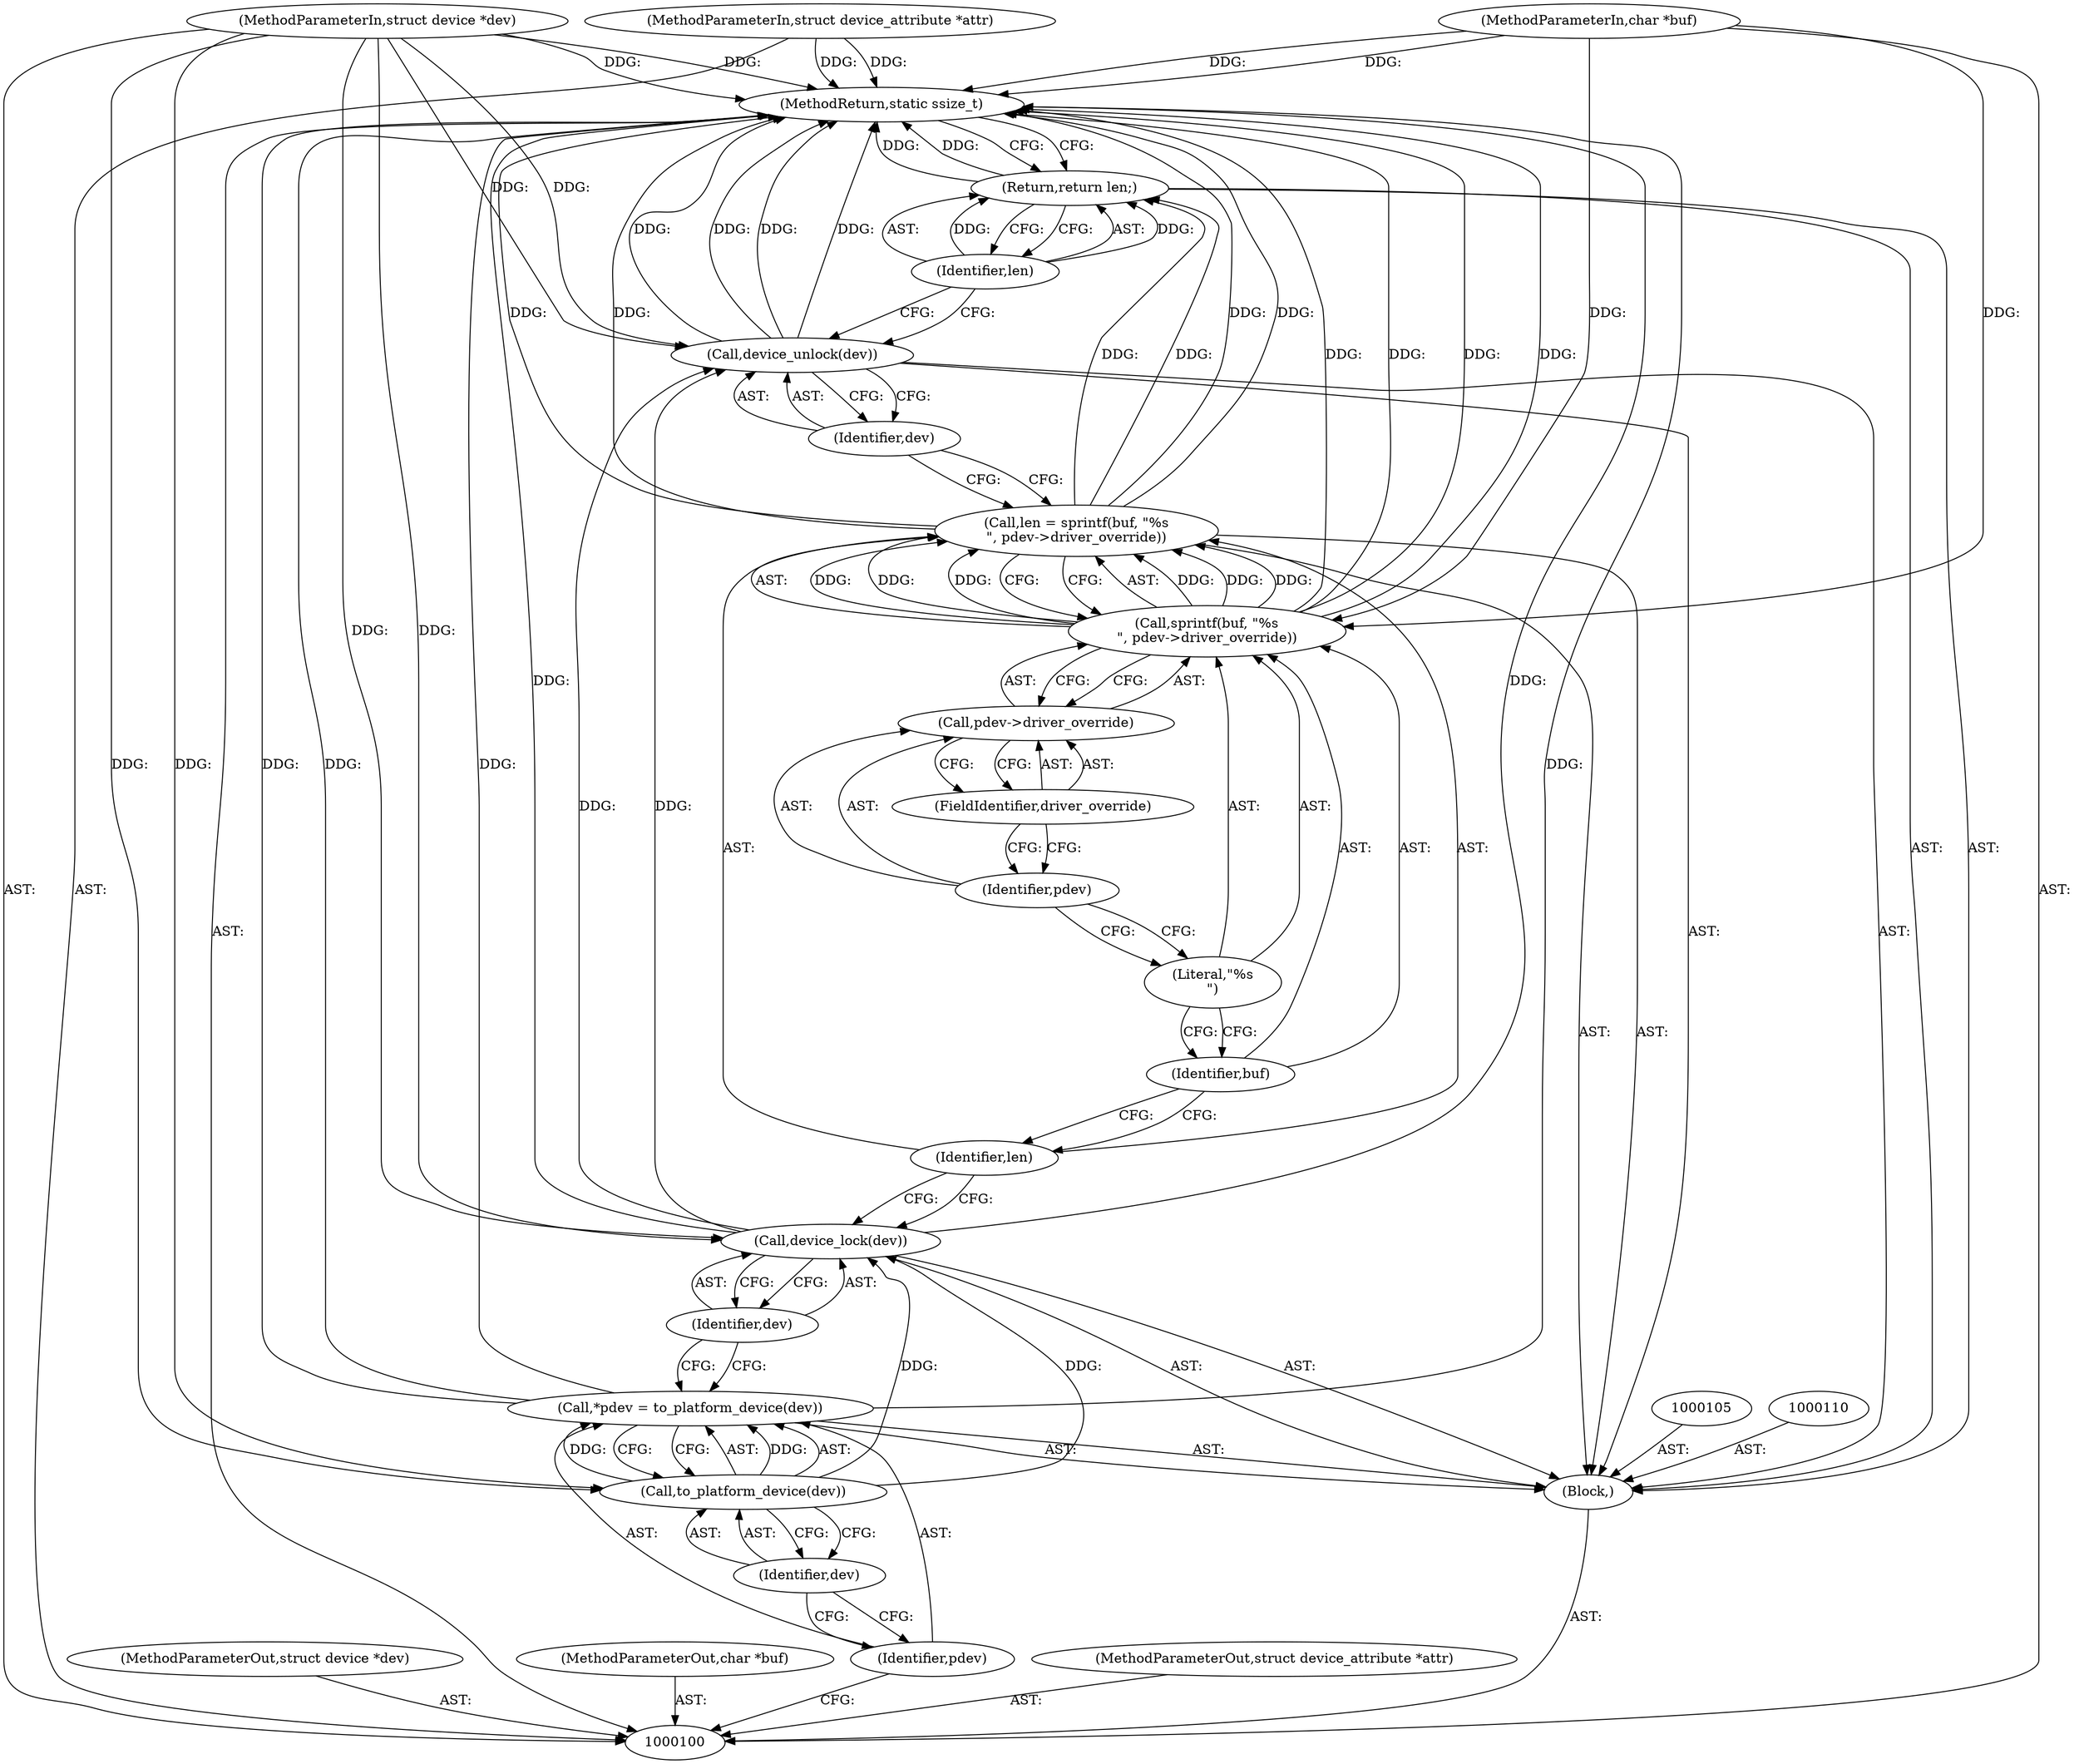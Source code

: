 digraph "0_linux_6265539776a0810b7ce6398c27866ddb9c6bd154" {
"1000125" [label="(MethodReturn,static ssize_t)"];
"1000101" [label="(MethodParameterIn,struct device *dev)"];
"1000162" [label="(MethodParameterOut,struct device *dev)"];
"1000123" [label="(Return,return len;)"];
"1000124" [label="(Identifier,len)"];
"1000103" [label="(MethodParameterIn,char *buf)"];
"1000164" [label="(MethodParameterOut,char *buf)"];
"1000102" [label="(MethodParameterIn,struct device_attribute *attr)"];
"1000163" [label="(MethodParameterOut,struct device_attribute *attr)"];
"1000104" [label="(Block,)"];
"1000106" [label="(Call,*pdev = to_platform_device(dev))"];
"1000107" [label="(Identifier,pdev)"];
"1000108" [label="(Call,to_platform_device(dev))"];
"1000109" [label="(Identifier,dev)"];
"1000111" [label="(Call,device_lock(dev))"];
"1000112" [label="(Identifier,dev)"];
"1000113" [label="(Call,len = sprintf(buf, \"%s\n\", pdev->driver_override))"];
"1000114" [label="(Identifier,len)"];
"1000116" [label="(Identifier,buf)"];
"1000117" [label="(Literal,\"%s\n\")"];
"1000118" [label="(Call,pdev->driver_override)"];
"1000119" [label="(Identifier,pdev)"];
"1000120" [label="(FieldIdentifier,driver_override)"];
"1000115" [label="(Call,sprintf(buf, \"%s\n\", pdev->driver_override))"];
"1000121" [label="(Call,device_unlock(dev))"];
"1000122" [label="(Identifier,dev)"];
"1000125" -> "1000100"  [label="AST: "];
"1000125" -> "1000123"  [label="CFG: "];
"1000106" -> "1000125"  [label="DDG: "];
"1000106" -> "1000125"  [label="DDG: "];
"1000113" -> "1000125"  [label="DDG: "];
"1000113" -> "1000125"  [label="DDG: "];
"1000103" -> "1000125"  [label="DDG: "];
"1000115" -> "1000125"  [label="DDG: "];
"1000115" -> "1000125"  [label="DDG: "];
"1000102" -> "1000125"  [label="DDG: "];
"1000121" -> "1000125"  [label="DDG: "];
"1000121" -> "1000125"  [label="DDG: "];
"1000101" -> "1000125"  [label="DDG: "];
"1000111" -> "1000125"  [label="DDG: "];
"1000123" -> "1000125"  [label="DDG: "];
"1000101" -> "1000100"  [label="AST: "];
"1000101" -> "1000125"  [label="DDG: "];
"1000101" -> "1000108"  [label="DDG: "];
"1000101" -> "1000111"  [label="DDG: "];
"1000101" -> "1000121"  [label="DDG: "];
"1000162" -> "1000100"  [label="AST: "];
"1000123" -> "1000104"  [label="AST: "];
"1000123" -> "1000124"  [label="CFG: "];
"1000124" -> "1000123"  [label="AST: "];
"1000125" -> "1000123"  [label="CFG: "];
"1000123" -> "1000125"  [label="DDG: "];
"1000124" -> "1000123"  [label="DDG: "];
"1000113" -> "1000123"  [label="DDG: "];
"1000124" -> "1000123"  [label="AST: "];
"1000124" -> "1000121"  [label="CFG: "];
"1000123" -> "1000124"  [label="CFG: "];
"1000124" -> "1000123"  [label="DDG: "];
"1000103" -> "1000100"  [label="AST: "];
"1000103" -> "1000125"  [label="DDG: "];
"1000103" -> "1000115"  [label="DDG: "];
"1000164" -> "1000100"  [label="AST: "];
"1000102" -> "1000100"  [label="AST: "];
"1000102" -> "1000125"  [label="DDG: "];
"1000163" -> "1000100"  [label="AST: "];
"1000104" -> "1000100"  [label="AST: "];
"1000105" -> "1000104"  [label="AST: "];
"1000106" -> "1000104"  [label="AST: "];
"1000110" -> "1000104"  [label="AST: "];
"1000111" -> "1000104"  [label="AST: "];
"1000113" -> "1000104"  [label="AST: "];
"1000121" -> "1000104"  [label="AST: "];
"1000123" -> "1000104"  [label="AST: "];
"1000106" -> "1000104"  [label="AST: "];
"1000106" -> "1000108"  [label="CFG: "];
"1000107" -> "1000106"  [label="AST: "];
"1000108" -> "1000106"  [label="AST: "];
"1000112" -> "1000106"  [label="CFG: "];
"1000106" -> "1000125"  [label="DDG: "];
"1000106" -> "1000125"  [label="DDG: "];
"1000108" -> "1000106"  [label="DDG: "];
"1000107" -> "1000106"  [label="AST: "];
"1000107" -> "1000100"  [label="CFG: "];
"1000109" -> "1000107"  [label="CFG: "];
"1000108" -> "1000106"  [label="AST: "];
"1000108" -> "1000109"  [label="CFG: "];
"1000109" -> "1000108"  [label="AST: "];
"1000106" -> "1000108"  [label="CFG: "];
"1000108" -> "1000106"  [label="DDG: "];
"1000101" -> "1000108"  [label="DDG: "];
"1000108" -> "1000111"  [label="DDG: "];
"1000109" -> "1000108"  [label="AST: "];
"1000109" -> "1000107"  [label="CFG: "];
"1000108" -> "1000109"  [label="CFG: "];
"1000111" -> "1000104"  [label="AST: "];
"1000111" -> "1000112"  [label="CFG: "];
"1000112" -> "1000111"  [label="AST: "];
"1000114" -> "1000111"  [label="CFG: "];
"1000111" -> "1000125"  [label="DDG: "];
"1000108" -> "1000111"  [label="DDG: "];
"1000101" -> "1000111"  [label="DDG: "];
"1000111" -> "1000121"  [label="DDG: "];
"1000112" -> "1000111"  [label="AST: "];
"1000112" -> "1000106"  [label="CFG: "];
"1000111" -> "1000112"  [label="CFG: "];
"1000113" -> "1000104"  [label="AST: "];
"1000113" -> "1000115"  [label="CFG: "];
"1000114" -> "1000113"  [label="AST: "];
"1000115" -> "1000113"  [label="AST: "];
"1000122" -> "1000113"  [label="CFG: "];
"1000113" -> "1000125"  [label="DDG: "];
"1000113" -> "1000125"  [label="DDG: "];
"1000115" -> "1000113"  [label="DDG: "];
"1000115" -> "1000113"  [label="DDG: "];
"1000115" -> "1000113"  [label="DDG: "];
"1000113" -> "1000123"  [label="DDG: "];
"1000114" -> "1000113"  [label="AST: "];
"1000114" -> "1000111"  [label="CFG: "];
"1000116" -> "1000114"  [label="CFG: "];
"1000116" -> "1000115"  [label="AST: "];
"1000116" -> "1000114"  [label="CFG: "];
"1000117" -> "1000116"  [label="CFG: "];
"1000117" -> "1000115"  [label="AST: "];
"1000117" -> "1000116"  [label="CFG: "];
"1000119" -> "1000117"  [label="CFG: "];
"1000118" -> "1000115"  [label="AST: "];
"1000118" -> "1000120"  [label="CFG: "];
"1000119" -> "1000118"  [label="AST: "];
"1000120" -> "1000118"  [label="AST: "];
"1000115" -> "1000118"  [label="CFG: "];
"1000119" -> "1000118"  [label="AST: "];
"1000119" -> "1000117"  [label="CFG: "];
"1000120" -> "1000119"  [label="CFG: "];
"1000120" -> "1000118"  [label="AST: "];
"1000120" -> "1000119"  [label="CFG: "];
"1000118" -> "1000120"  [label="CFG: "];
"1000115" -> "1000113"  [label="AST: "];
"1000115" -> "1000118"  [label="CFG: "];
"1000116" -> "1000115"  [label="AST: "];
"1000117" -> "1000115"  [label="AST: "];
"1000118" -> "1000115"  [label="AST: "];
"1000113" -> "1000115"  [label="CFG: "];
"1000115" -> "1000125"  [label="DDG: "];
"1000115" -> "1000125"  [label="DDG: "];
"1000115" -> "1000113"  [label="DDG: "];
"1000115" -> "1000113"  [label="DDG: "];
"1000115" -> "1000113"  [label="DDG: "];
"1000103" -> "1000115"  [label="DDG: "];
"1000121" -> "1000104"  [label="AST: "];
"1000121" -> "1000122"  [label="CFG: "];
"1000122" -> "1000121"  [label="AST: "];
"1000124" -> "1000121"  [label="CFG: "];
"1000121" -> "1000125"  [label="DDG: "];
"1000121" -> "1000125"  [label="DDG: "];
"1000111" -> "1000121"  [label="DDG: "];
"1000101" -> "1000121"  [label="DDG: "];
"1000122" -> "1000121"  [label="AST: "];
"1000122" -> "1000113"  [label="CFG: "];
"1000121" -> "1000122"  [label="CFG: "];
}
